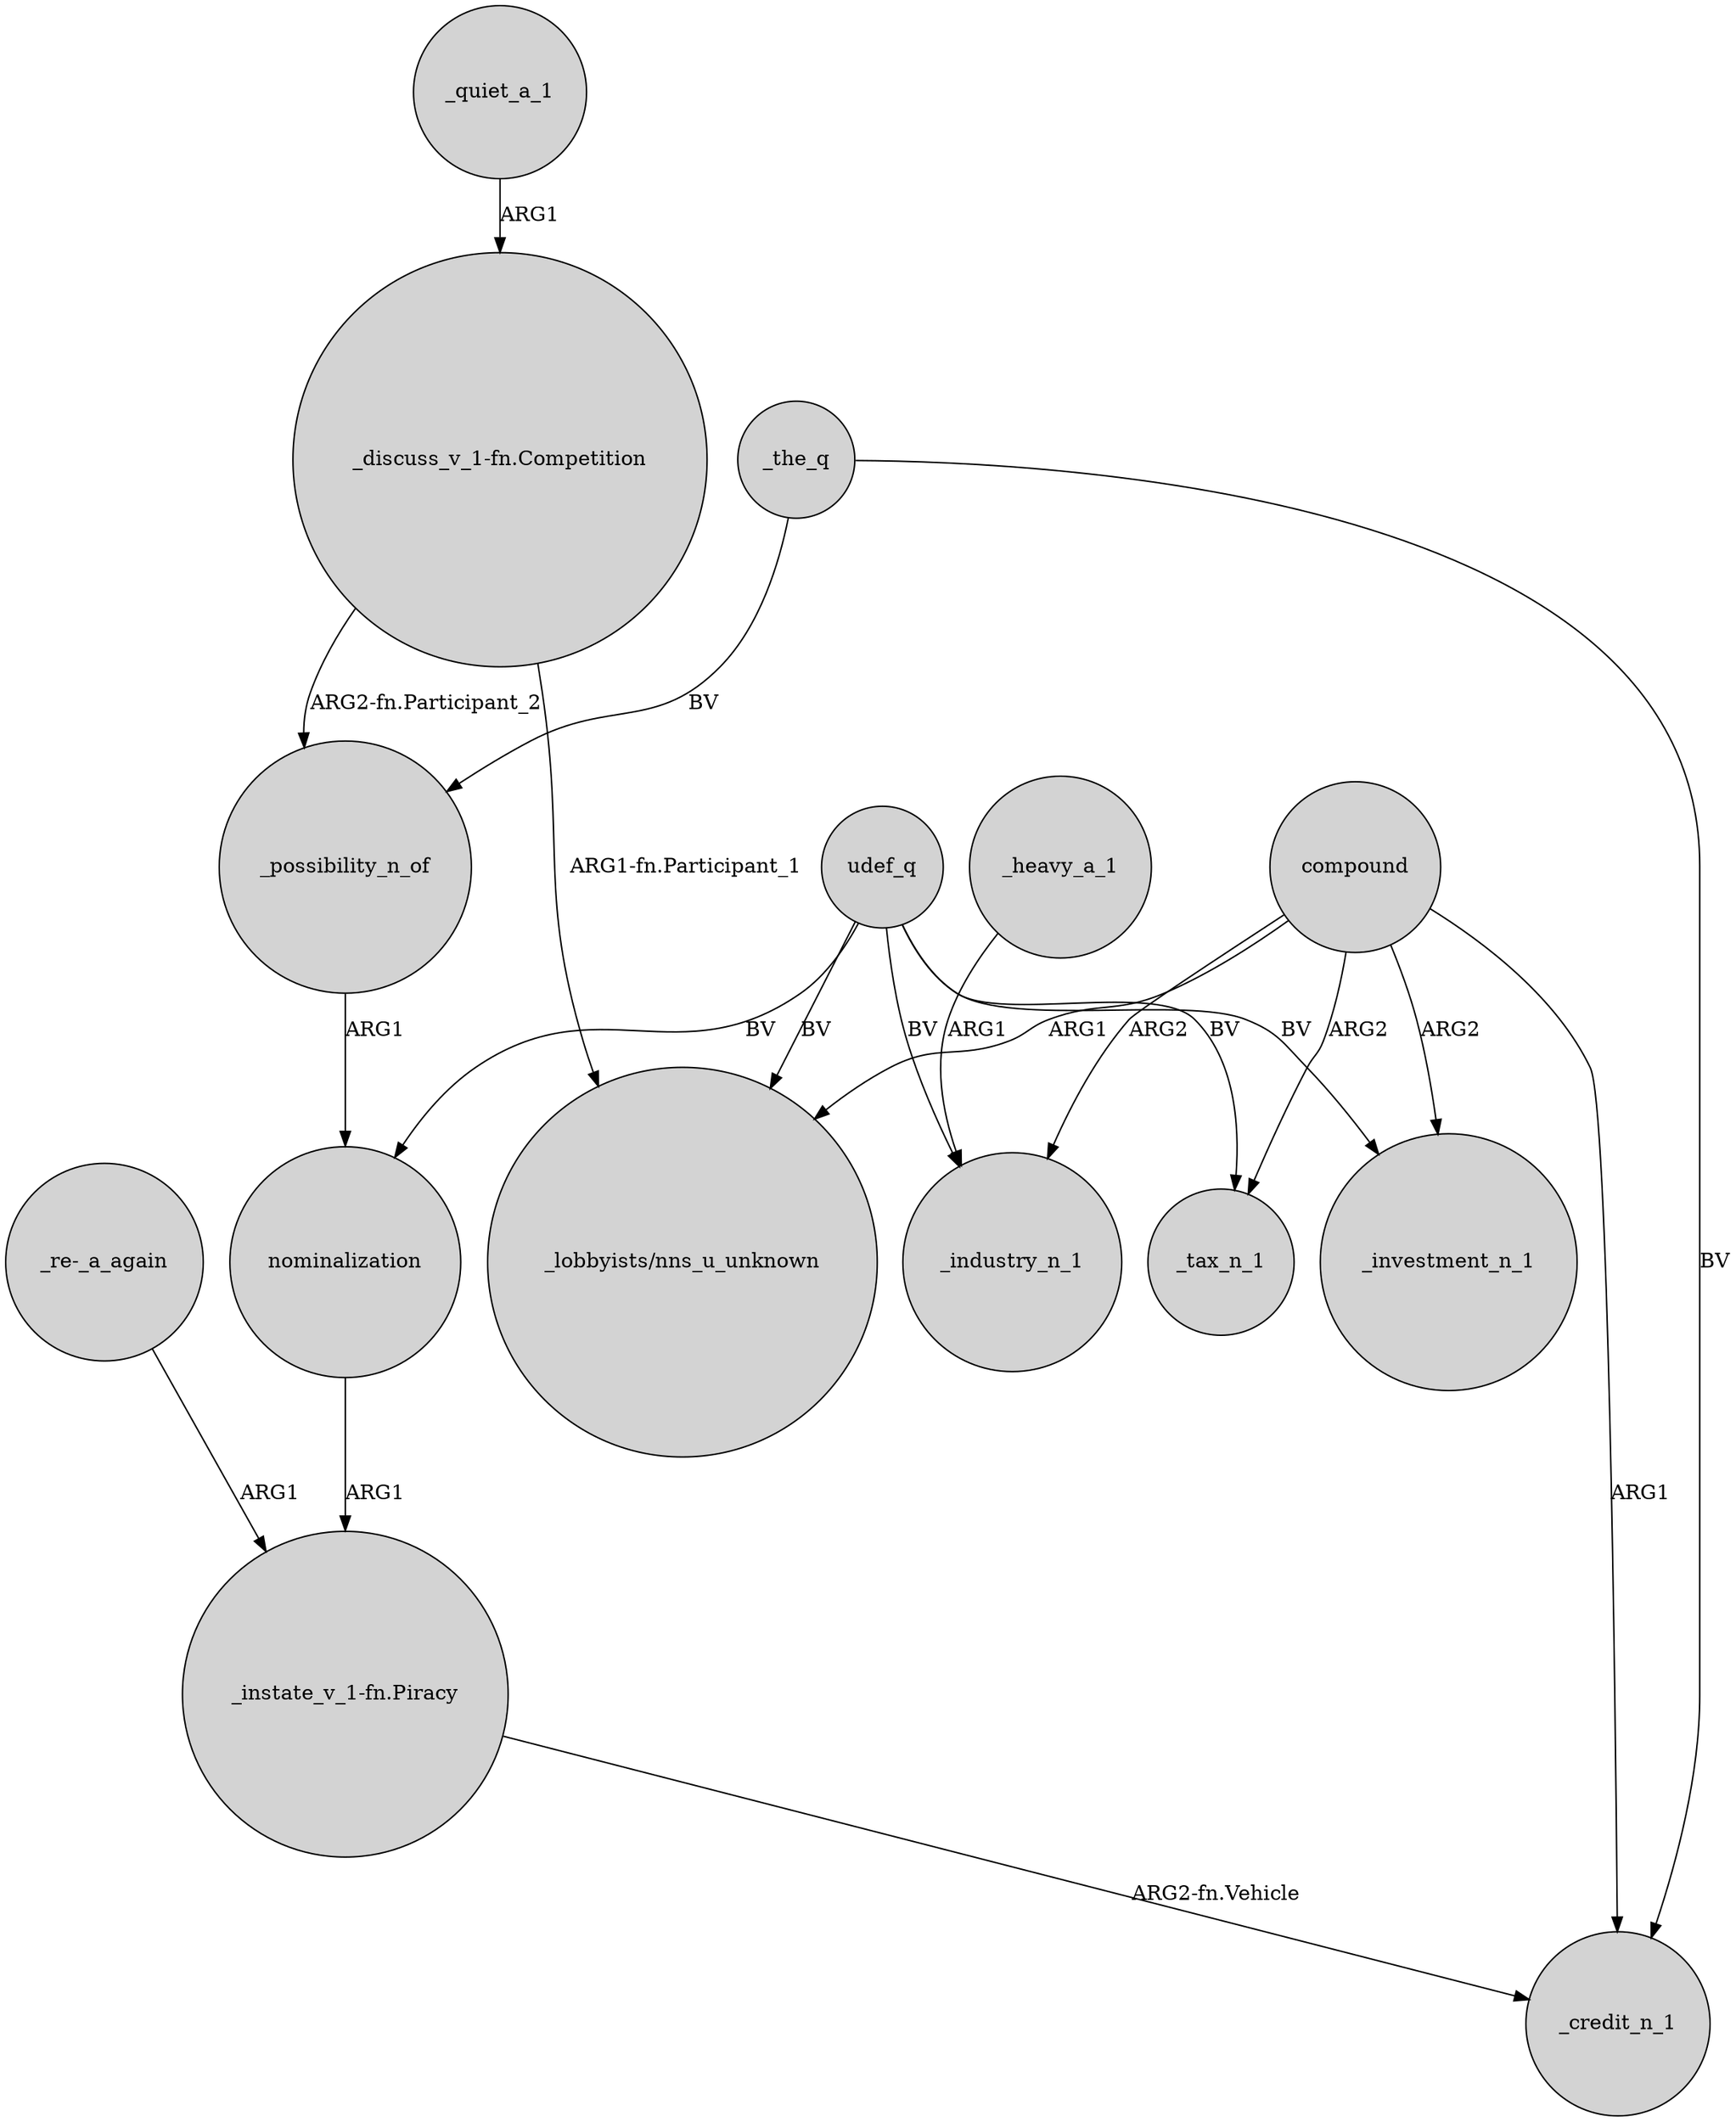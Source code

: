 digraph {
	node [shape=circle style=filled]
	"_re-_a_again" -> "_instate_v_1-fn.Piracy" [label=ARG1]
	nominalization -> "_instate_v_1-fn.Piracy" [label=ARG1]
	compound -> _industry_n_1 [label=ARG2]
	compound -> _investment_n_1 [label=ARG2]
	_possibility_n_of -> nominalization [label=ARG1]
	udef_q -> nominalization [label=BV]
	"_discuss_v_1-fn.Competition" -> "_lobbyists/nns_u_unknown" [label="ARG1-fn.Participant_1"]
	udef_q -> _tax_n_1 [label=BV]
	"_instate_v_1-fn.Piracy" -> _credit_n_1 [label="ARG2-fn.Vehicle"]
	_the_q -> _credit_n_1 [label=BV]
	_the_q -> _possibility_n_of [label=BV]
	compound -> _credit_n_1 [label=ARG1]
	compound -> _tax_n_1 [label=ARG2]
	udef_q -> _investment_n_1 [label=BV]
	"_discuss_v_1-fn.Competition" -> _possibility_n_of [label="ARG2-fn.Participant_2"]
	udef_q -> _industry_n_1 [label=BV]
	_heavy_a_1 -> _industry_n_1 [label=ARG1]
	_quiet_a_1 -> "_discuss_v_1-fn.Competition" [label=ARG1]
	compound -> "_lobbyists/nns_u_unknown" [label=ARG1]
	udef_q -> "_lobbyists/nns_u_unknown" [label=BV]
}
